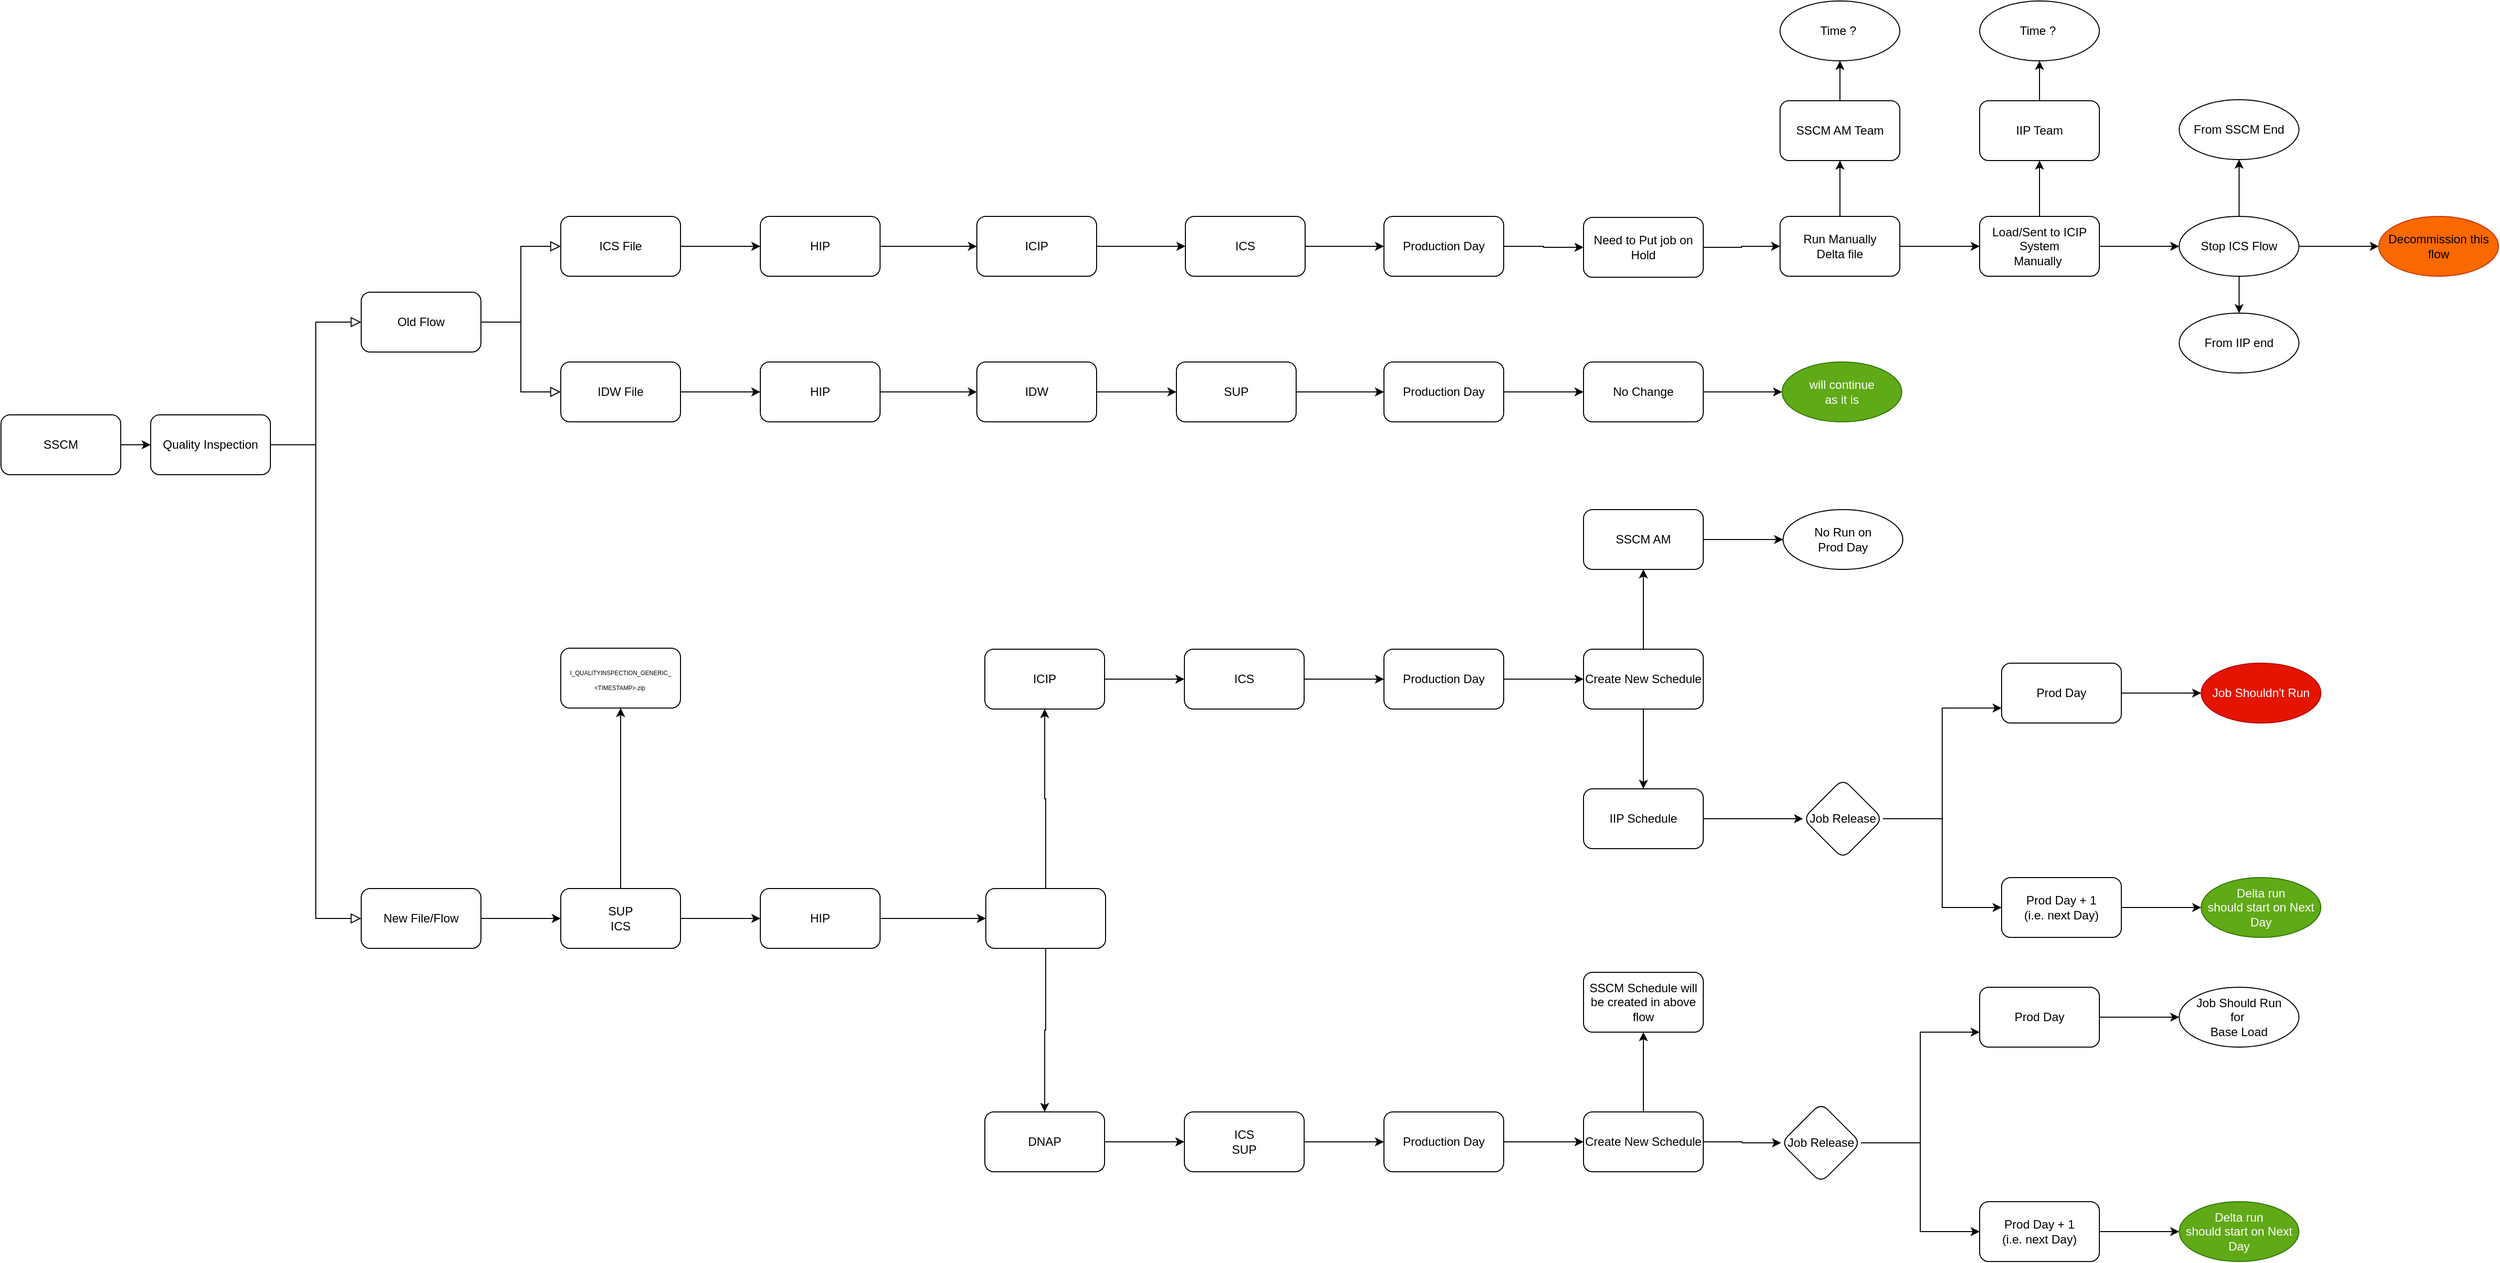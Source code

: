 <mxfile version="20.2.5" type="github">
  <diagram id="C5RBs43oDa-KdzZeNtuy" name="Quality_inspection">
    <mxGraphModel dx="1100" dy="548" grid="1" gridSize="10" guides="1" tooltips="1" connect="1" arrows="1" fold="1" page="1" pageScale="1" pageWidth="3300" pageHeight="4681" math="0" shadow="0">
      <root>
        <mxCell id="WIyWlLk6GJQsqaUBKTNV-0" />
        <mxCell id="WIyWlLk6GJQsqaUBKTNV-1" parent="WIyWlLk6GJQsqaUBKTNV-0" />
        <mxCell id="WIyWlLk6GJQsqaUBKTNV-2" value="" style="rounded=0;html=1;jettySize=auto;orthogonalLoop=1;fontSize=11;endArrow=block;endFill=0;endSize=8;strokeWidth=1;shadow=0;labelBackgroundColor=none;edgeStyle=orthogonalEdgeStyle;entryX=0;entryY=0.5;entryDx=0;entryDy=0;exitX=1;exitY=0.5;exitDx=0;exitDy=0;" parent="WIyWlLk6GJQsqaUBKTNV-1" source="Ds7rXdiiASAdY5Jr4DOG-14" target="Ds7rXdiiASAdY5Jr4DOG-3" edge="1">
          <mxGeometry relative="1" as="geometry">
            <mxPoint x="586" y="447" as="sourcePoint" />
            <mxPoint x="626" y="372" as="targetPoint" />
          </mxGeometry>
        </mxCell>
        <mxCell id="WIyWlLk6GJQsqaUBKTNV-3" value="SSCM" style="rounded=1;whiteSpace=wrap;html=1;fontSize=12;glass=0;strokeWidth=1;shadow=0;" parent="WIyWlLk6GJQsqaUBKTNV-1" vertex="1">
          <mxGeometry x="286" y="525" width="120" height="60" as="geometry" />
        </mxCell>
        <mxCell id="Ds7rXdiiASAdY5Jr4DOG-0" value="" style="rounded=0;html=1;jettySize=auto;orthogonalLoop=1;fontSize=11;endArrow=block;endFill=0;endSize=8;strokeWidth=1;shadow=0;labelBackgroundColor=none;edgeStyle=orthogonalEdgeStyle;entryX=0;entryY=0.5;entryDx=0;entryDy=0;exitX=1;exitY=0.5;exitDx=0;exitDy=0;" edge="1" parent="WIyWlLk6GJQsqaUBKTNV-1" source="Ds7rXdiiASAdY5Jr4DOG-8" target="Ds7rXdiiASAdY5Jr4DOG-14">
          <mxGeometry relative="1" as="geometry">
            <mxPoint x="586" y="500" as="sourcePoint" />
            <mxPoint x="626" y="570" as="targetPoint" />
          </mxGeometry>
        </mxCell>
        <mxCell id="Ds7rXdiiASAdY5Jr4DOG-11" style="edgeStyle=orthogonalEdgeStyle;rounded=0;orthogonalLoop=1;jettySize=auto;html=1;exitX=1;exitY=0.5;exitDx=0;exitDy=0;entryX=0;entryY=0.5;entryDx=0;entryDy=0;" edge="1" parent="WIyWlLk6GJQsqaUBKTNV-1" source="Ds7rXdiiASAdY5Jr4DOG-125" target="Ds7rXdiiASAdY5Jr4DOG-19">
          <mxGeometry relative="1" as="geometry">
            <mxPoint x="1251" y="502" as="targetPoint" />
          </mxGeometry>
        </mxCell>
        <mxCell id="Ds7rXdiiASAdY5Jr4DOG-126" value="" style="edgeStyle=orthogonalEdgeStyle;rounded=0;orthogonalLoop=1;jettySize=auto;html=1;fontSize=6;" edge="1" parent="WIyWlLk6GJQsqaUBKTNV-1" source="Ds7rXdiiASAdY5Jr4DOG-1" target="Ds7rXdiiASAdY5Jr4DOG-125">
          <mxGeometry relative="1" as="geometry" />
        </mxCell>
        <mxCell id="Ds7rXdiiASAdY5Jr4DOG-1" value="IDW File" style="rounded=1;whiteSpace=wrap;html=1;" vertex="1" parent="WIyWlLk6GJQsqaUBKTNV-1">
          <mxGeometry x="847" y="472" width="120" height="60" as="geometry" />
        </mxCell>
        <mxCell id="Ds7rXdiiASAdY5Jr4DOG-124" value="" style="edgeStyle=orthogonalEdgeStyle;rounded=0;orthogonalLoop=1;jettySize=auto;html=1;fontSize=6;" edge="1" parent="WIyWlLk6GJQsqaUBKTNV-1" source="Ds7rXdiiASAdY5Jr4DOG-3" target="Ds7rXdiiASAdY5Jr4DOG-123">
          <mxGeometry relative="1" as="geometry" />
        </mxCell>
        <mxCell id="Ds7rXdiiASAdY5Jr4DOG-3" value="ICS File" style="rounded=1;whiteSpace=wrap;html=1;" vertex="1" parent="WIyWlLk6GJQsqaUBKTNV-1">
          <mxGeometry x="847" y="326" width="120" height="60" as="geometry" />
        </mxCell>
        <mxCell id="Ds7rXdiiASAdY5Jr4DOG-5" value="" style="rounded=0;html=1;jettySize=auto;orthogonalLoop=1;fontSize=11;endArrow=block;endFill=0;endSize=8;strokeWidth=1;shadow=0;labelBackgroundColor=none;edgeStyle=orthogonalEdgeStyle;entryX=0;entryY=0.5;entryDx=0;entryDy=0;exitX=1;exitY=0.5;exitDx=0;exitDy=0;" edge="1" parent="WIyWlLk6GJQsqaUBKTNV-1" target="Ds7rXdiiASAdY5Jr4DOG-6" source="Ds7rXdiiASAdY5Jr4DOG-8">
          <mxGeometry relative="1" as="geometry">
            <mxPoint x="586" y="500" as="sourcePoint" />
            <mxPoint x="634" y="710" as="targetPoint" />
          </mxGeometry>
        </mxCell>
        <mxCell id="Ds7rXdiiASAdY5Jr4DOG-57" value="" style="edgeStyle=orthogonalEdgeStyle;rounded=0;orthogonalLoop=1;jettySize=auto;html=1;exitX=0.5;exitY=0;exitDx=0;exitDy=0;" edge="1" parent="WIyWlLk6GJQsqaUBKTNV-1" source="Ds7rXdiiASAdY5Jr4DOG-58" target="Ds7rXdiiASAdY5Jr4DOG-56">
          <mxGeometry relative="1" as="geometry" />
        </mxCell>
        <mxCell id="Ds7rXdiiASAdY5Jr4DOG-59" value="" style="edgeStyle=orthogonalEdgeStyle;rounded=0;orthogonalLoop=1;jettySize=auto;html=1;fontSize=6;" edge="1" parent="WIyWlLk6GJQsqaUBKTNV-1" source="Ds7rXdiiASAdY5Jr4DOG-6" target="Ds7rXdiiASAdY5Jr4DOG-58">
          <mxGeometry relative="1" as="geometry" />
        </mxCell>
        <mxCell id="Ds7rXdiiASAdY5Jr4DOG-6" value="New File/Flow" style="rounded=1;whiteSpace=wrap;html=1;" vertex="1" parent="WIyWlLk6GJQsqaUBKTNV-1">
          <mxGeometry x="647" y="1000" width="120" height="60" as="geometry" />
        </mxCell>
        <mxCell id="Ds7rXdiiASAdY5Jr4DOG-8" value="Quality Inspection" style="rounded=1;whiteSpace=wrap;html=1;fontSize=12;glass=0;strokeWidth=1;shadow=0;" vertex="1" parent="WIyWlLk6GJQsqaUBKTNV-1">
          <mxGeometry x="436" y="525" width="120" height="60" as="geometry" />
        </mxCell>
        <mxCell id="Ds7rXdiiASAdY5Jr4DOG-12" value="" style="endArrow=classic;html=1;rounded=0;exitX=1;exitY=0.5;exitDx=0;exitDy=0;entryX=0;entryY=0.5;entryDx=0;entryDy=0;" edge="1" parent="WIyWlLk6GJQsqaUBKTNV-1" source="Ds7rXdiiASAdY5Jr4DOG-123" target="Ds7rXdiiASAdY5Jr4DOG-16">
          <mxGeometry width="50" height="50" relative="1" as="geometry">
            <mxPoint x="1194" y="450" as="sourcePoint" />
            <mxPoint x="1254" y="356" as="targetPoint" />
          </mxGeometry>
        </mxCell>
        <mxCell id="Ds7rXdiiASAdY5Jr4DOG-13" value="" style="endArrow=classic;html=1;rounded=0;exitX=1;exitY=0.5;exitDx=0;exitDy=0;entryX=0;entryY=0.5;entryDx=0;entryDy=0;" edge="1" parent="WIyWlLk6GJQsqaUBKTNV-1" source="WIyWlLk6GJQsqaUBKTNV-3" target="Ds7rXdiiASAdY5Jr4DOG-8">
          <mxGeometry width="50" height="50" relative="1" as="geometry">
            <mxPoint x="406" y="579" as="sourcePoint" />
            <mxPoint x="836" y="453" as="targetPoint" />
          </mxGeometry>
        </mxCell>
        <mxCell id="Ds7rXdiiASAdY5Jr4DOG-14" value="Old Flow" style="rounded=1;whiteSpace=wrap;html=1;" vertex="1" parent="WIyWlLk6GJQsqaUBKTNV-1">
          <mxGeometry x="647" y="402" width="120" height="60" as="geometry" />
        </mxCell>
        <mxCell id="Ds7rXdiiASAdY5Jr4DOG-15" value="" style="rounded=0;html=1;jettySize=auto;orthogonalLoop=1;fontSize=11;endArrow=block;endFill=0;endSize=8;strokeWidth=1;shadow=0;labelBackgroundColor=none;edgeStyle=orthogonalEdgeStyle;entryX=0;entryY=0.5;entryDx=0;entryDy=0;exitX=1;exitY=0.5;exitDx=0;exitDy=0;" edge="1" parent="WIyWlLk6GJQsqaUBKTNV-1" source="Ds7rXdiiASAdY5Jr4DOG-14" target="Ds7rXdiiASAdY5Jr4DOG-1">
          <mxGeometry relative="1" as="geometry">
            <mxPoint x="746" y="442" as="sourcePoint" />
            <mxPoint x="827" y="392" as="targetPoint" />
          </mxGeometry>
        </mxCell>
        <mxCell id="Ds7rXdiiASAdY5Jr4DOG-23" style="edgeStyle=orthogonalEdgeStyle;rounded=0;orthogonalLoop=1;jettySize=auto;html=1;exitX=1;exitY=0.5;exitDx=0;exitDy=0;entryX=0;entryY=0.5;entryDx=0;entryDy=0;" edge="1" parent="WIyWlLk6GJQsqaUBKTNV-1" source="Ds7rXdiiASAdY5Jr4DOG-16" target="Ds7rXdiiASAdY5Jr4DOG-20">
          <mxGeometry relative="1" as="geometry" />
        </mxCell>
        <mxCell id="Ds7rXdiiASAdY5Jr4DOG-16" value="ICIP" style="rounded=1;whiteSpace=wrap;html=1;" vertex="1" parent="WIyWlLk6GJQsqaUBKTNV-1">
          <mxGeometry x="1264" y="326" width="120" height="60" as="geometry" />
        </mxCell>
        <mxCell id="Ds7rXdiiASAdY5Jr4DOG-49" value="" style="edgeStyle=orthogonalEdgeStyle;rounded=0;orthogonalLoop=1;jettySize=auto;html=1;" edge="1" parent="WIyWlLk6GJQsqaUBKTNV-1" source="Ds7rXdiiASAdY5Jr4DOG-19" target="Ds7rXdiiASAdY5Jr4DOG-48">
          <mxGeometry relative="1" as="geometry" />
        </mxCell>
        <mxCell id="Ds7rXdiiASAdY5Jr4DOG-19" value="IDW" style="rounded=1;whiteSpace=wrap;html=1;" vertex="1" parent="WIyWlLk6GJQsqaUBKTNV-1">
          <mxGeometry x="1264" y="472" width="120" height="60" as="geometry" />
        </mxCell>
        <mxCell id="Ds7rXdiiASAdY5Jr4DOG-24" style="edgeStyle=orthogonalEdgeStyle;rounded=0;orthogonalLoop=1;jettySize=auto;html=1;exitX=1;exitY=0.5;exitDx=0;exitDy=0;" edge="1" parent="WIyWlLk6GJQsqaUBKTNV-1" source="Ds7rXdiiASAdY5Jr4DOG-90" target="Ds7rXdiiASAdY5Jr4DOG-26">
          <mxGeometry relative="1" as="geometry">
            <mxPoint x="1672" y="355" as="targetPoint" />
          </mxGeometry>
        </mxCell>
        <mxCell id="Ds7rXdiiASAdY5Jr4DOG-89" value="" style="edgeStyle=orthogonalEdgeStyle;rounded=0;orthogonalLoop=1;jettySize=auto;html=1;fontSize=6;" edge="1" parent="WIyWlLk6GJQsqaUBKTNV-1" source="Ds7rXdiiASAdY5Jr4DOG-20" target="Ds7rXdiiASAdY5Jr4DOG-88">
          <mxGeometry relative="1" as="geometry" />
        </mxCell>
        <mxCell id="Ds7rXdiiASAdY5Jr4DOG-20" value="ICS" style="rounded=1;whiteSpace=wrap;html=1;" vertex="1" parent="WIyWlLk6GJQsqaUBKTNV-1">
          <mxGeometry x="1473" y="326" width="120" height="60" as="geometry" />
        </mxCell>
        <mxCell id="Ds7rXdiiASAdY5Jr4DOG-28" style="edgeStyle=orthogonalEdgeStyle;rounded=0;orthogonalLoop=1;jettySize=auto;html=1;" edge="1" parent="WIyWlLk6GJQsqaUBKTNV-1" source="Ds7rXdiiASAdY5Jr4DOG-26">
          <mxGeometry relative="1" as="geometry">
            <mxPoint x="2129" y="260" as="targetPoint" />
          </mxGeometry>
        </mxCell>
        <mxCell id="Ds7rXdiiASAdY5Jr4DOG-32" value="" style="edgeStyle=orthogonalEdgeStyle;rounded=0;orthogonalLoop=1;jettySize=auto;html=1;" edge="1" parent="WIyWlLk6GJQsqaUBKTNV-1" source="Ds7rXdiiASAdY5Jr4DOG-26" target="Ds7rXdiiASAdY5Jr4DOG-31">
          <mxGeometry relative="1" as="geometry" />
        </mxCell>
        <mxCell id="Ds7rXdiiASAdY5Jr4DOG-34" value="" style="edgeStyle=orthogonalEdgeStyle;rounded=0;orthogonalLoop=1;jettySize=auto;html=1;" edge="1" parent="WIyWlLk6GJQsqaUBKTNV-1" source="Ds7rXdiiASAdY5Jr4DOG-26" target="Ds7rXdiiASAdY5Jr4DOG-33">
          <mxGeometry relative="1" as="geometry" />
        </mxCell>
        <mxCell id="Ds7rXdiiASAdY5Jr4DOG-26" value="Run Manually&lt;br&gt;Delta file" style="rounded=1;whiteSpace=wrap;html=1;" vertex="1" parent="WIyWlLk6GJQsqaUBKTNV-1">
          <mxGeometry x="2069" y="326" width="120" height="60" as="geometry" />
        </mxCell>
        <mxCell id="Ds7rXdiiASAdY5Jr4DOG-27" value="" style="endArrow=classic;html=1;rounded=0;exitX=1;exitY=0.5;exitDx=0;exitDy=0;" edge="1" parent="WIyWlLk6GJQsqaUBKTNV-1" source="Ds7rXdiiASAdY5Jr4DOG-26">
          <mxGeometry width="50" height="50" relative="1" as="geometry">
            <mxPoint x="2208" y="520" as="sourcePoint" />
            <mxPoint x="2288" y="356" as="targetPoint" />
          </mxGeometry>
        </mxCell>
        <mxCell id="Ds7rXdiiASAdY5Jr4DOG-55" value="" style="edgeStyle=orthogonalEdgeStyle;rounded=0;orthogonalLoop=1;jettySize=auto;html=1;" edge="1" parent="WIyWlLk6GJQsqaUBKTNV-1" source="Ds7rXdiiASAdY5Jr4DOG-31" target="Ds7rXdiiASAdY5Jr4DOG-54">
          <mxGeometry relative="1" as="geometry" />
        </mxCell>
        <mxCell id="Ds7rXdiiASAdY5Jr4DOG-31" value="SSCM AM Team" style="whiteSpace=wrap;html=1;rounded=1;" vertex="1" parent="WIyWlLk6GJQsqaUBKTNV-1">
          <mxGeometry x="2069" y="210" width="120" height="60" as="geometry" />
        </mxCell>
        <mxCell id="Ds7rXdiiASAdY5Jr4DOG-38" value="" style="edgeStyle=orthogonalEdgeStyle;rounded=0;orthogonalLoop=1;jettySize=auto;html=1;" edge="1" parent="WIyWlLk6GJQsqaUBKTNV-1" source="Ds7rXdiiASAdY5Jr4DOG-33" target="Ds7rXdiiASAdY5Jr4DOG-37">
          <mxGeometry relative="1" as="geometry" />
        </mxCell>
        <mxCell id="Ds7rXdiiASAdY5Jr4DOG-41" value="" style="edgeStyle=orthogonalEdgeStyle;rounded=0;orthogonalLoop=1;jettySize=auto;html=1;" edge="1" parent="WIyWlLk6GJQsqaUBKTNV-1" source="Ds7rXdiiASAdY5Jr4DOG-33" target="Ds7rXdiiASAdY5Jr4DOG-40">
          <mxGeometry relative="1" as="geometry" />
        </mxCell>
        <mxCell id="Ds7rXdiiASAdY5Jr4DOG-33" value="Load/Sent to ICIP System&lt;br&gt;Manually&amp;nbsp;" style="whiteSpace=wrap;html=1;rounded=1;" vertex="1" parent="WIyWlLk6GJQsqaUBKTNV-1">
          <mxGeometry x="2269" y="326" width="120" height="60" as="geometry" />
        </mxCell>
        <mxCell id="Ds7rXdiiASAdY5Jr4DOG-53" value="" style="edgeStyle=orthogonalEdgeStyle;rounded=0;orthogonalLoop=1;jettySize=auto;html=1;" edge="1" parent="WIyWlLk6GJQsqaUBKTNV-1" source="Ds7rXdiiASAdY5Jr4DOG-37" target="Ds7rXdiiASAdY5Jr4DOG-52">
          <mxGeometry relative="1" as="geometry" />
        </mxCell>
        <mxCell id="Ds7rXdiiASAdY5Jr4DOG-37" value="IIP Team" style="whiteSpace=wrap;html=1;rounded=1;" vertex="1" parent="WIyWlLk6GJQsqaUBKTNV-1">
          <mxGeometry x="2269" y="210" width="120" height="60" as="geometry" />
        </mxCell>
        <mxCell id="Ds7rXdiiASAdY5Jr4DOG-43" value="" style="edgeStyle=orthogonalEdgeStyle;rounded=0;orthogonalLoop=1;jettySize=auto;html=1;" edge="1" parent="WIyWlLk6GJQsqaUBKTNV-1" source="Ds7rXdiiASAdY5Jr4DOG-40" target="Ds7rXdiiASAdY5Jr4DOG-42">
          <mxGeometry relative="1" as="geometry" />
        </mxCell>
        <mxCell id="Ds7rXdiiASAdY5Jr4DOG-45" value="" style="edgeStyle=orthogonalEdgeStyle;rounded=0;orthogonalLoop=1;jettySize=auto;html=1;" edge="1" parent="WIyWlLk6GJQsqaUBKTNV-1" source="Ds7rXdiiASAdY5Jr4DOG-40" target="Ds7rXdiiASAdY5Jr4DOG-44">
          <mxGeometry relative="1" as="geometry" />
        </mxCell>
        <mxCell id="Ds7rXdiiASAdY5Jr4DOG-47" value="" style="edgeStyle=orthogonalEdgeStyle;rounded=0;orthogonalLoop=1;jettySize=auto;html=1;" edge="1" parent="WIyWlLk6GJQsqaUBKTNV-1" source="Ds7rXdiiASAdY5Jr4DOG-40" target="Ds7rXdiiASAdY5Jr4DOG-46">
          <mxGeometry relative="1" as="geometry" />
        </mxCell>
        <mxCell id="Ds7rXdiiASAdY5Jr4DOG-40" value="Stop ICS Flow" style="ellipse;whiteSpace=wrap;html=1;rounded=1;" vertex="1" parent="WIyWlLk6GJQsqaUBKTNV-1">
          <mxGeometry x="2469" y="326" width="120" height="60" as="geometry" />
        </mxCell>
        <mxCell id="Ds7rXdiiASAdY5Jr4DOG-42" value="From IIP end" style="ellipse;whiteSpace=wrap;html=1;rounded=1;" vertex="1" parent="WIyWlLk6GJQsqaUBKTNV-1">
          <mxGeometry x="2469" y="423" width="120" height="60" as="geometry" />
        </mxCell>
        <mxCell id="Ds7rXdiiASAdY5Jr4DOG-44" value="From SSCM End" style="ellipse;whiteSpace=wrap;html=1;rounded=1;" vertex="1" parent="WIyWlLk6GJQsqaUBKTNV-1">
          <mxGeometry x="2469" y="209" width="120" height="60" as="geometry" />
        </mxCell>
        <mxCell id="Ds7rXdiiASAdY5Jr4DOG-46" value="Decommission this flow" style="ellipse;whiteSpace=wrap;html=1;rounded=1;fillColor=#fa6800;fontColor=#000000;strokeColor=#C73500;" vertex="1" parent="WIyWlLk6GJQsqaUBKTNV-1">
          <mxGeometry x="2669" y="326" width="120" height="60" as="geometry" />
        </mxCell>
        <mxCell id="Ds7rXdiiASAdY5Jr4DOG-51" value="" style="edgeStyle=orthogonalEdgeStyle;rounded=0;orthogonalLoop=1;jettySize=auto;html=1;exitX=1;exitY=0.5;exitDx=0;exitDy=0;" edge="1" parent="WIyWlLk6GJQsqaUBKTNV-1" source="Ds7rXdiiASAdY5Jr4DOG-96" target="Ds7rXdiiASAdY5Jr4DOG-50">
          <mxGeometry relative="1" as="geometry" />
        </mxCell>
        <mxCell id="Ds7rXdiiASAdY5Jr4DOG-95" value="" style="edgeStyle=orthogonalEdgeStyle;rounded=0;orthogonalLoop=1;jettySize=auto;html=1;fontSize=6;" edge="1" parent="WIyWlLk6GJQsqaUBKTNV-1" source="Ds7rXdiiASAdY5Jr4DOG-48" target="Ds7rXdiiASAdY5Jr4DOG-94">
          <mxGeometry relative="1" as="geometry" />
        </mxCell>
        <mxCell id="Ds7rXdiiASAdY5Jr4DOG-48" value="SUP" style="whiteSpace=wrap;html=1;rounded=1;" vertex="1" parent="WIyWlLk6GJQsqaUBKTNV-1">
          <mxGeometry x="1464" y="472" width="120" height="60" as="geometry" />
        </mxCell>
        <mxCell id="Ds7rXdiiASAdY5Jr4DOG-50" value="will continue &lt;br&gt;as it is" style="ellipse;whiteSpace=wrap;html=1;rounded=1;fillColor=#60a917;fontColor=#ffffff;strokeColor=#2D7600;" vertex="1" parent="WIyWlLk6GJQsqaUBKTNV-1">
          <mxGeometry x="2071" y="472" width="120" height="60" as="geometry" />
        </mxCell>
        <mxCell id="Ds7rXdiiASAdY5Jr4DOG-52" value="Time ?&amp;nbsp;" style="ellipse;whiteSpace=wrap;html=1;rounded=1;" vertex="1" parent="WIyWlLk6GJQsqaUBKTNV-1">
          <mxGeometry x="2269" y="110" width="120" height="60" as="geometry" />
        </mxCell>
        <mxCell id="Ds7rXdiiASAdY5Jr4DOG-54" value="Time ?&amp;nbsp;" style="ellipse;whiteSpace=wrap;html=1;rounded=1;" vertex="1" parent="WIyWlLk6GJQsqaUBKTNV-1">
          <mxGeometry x="2069" y="110" width="120" height="60" as="geometry" />
        </mxCell>
        <mxCell id="Ds7rXdiiASAdY5Jr4DOG-56" value="&lt;span&gt;&lt;font style=&quot;font-size: 6px;&quot;&gt;I_QUALITYINSPECTION_GENERIC_&lt;br&gt;&amp;lt;TIMESTAMP&amp;gt;.zip&amp;nbsp;&lt;/font&gt;&lt;/span&gt;" style="whiteSpace=wrap;html=1;rounded=1;" vertex="1" parent="WIyWlLk6GJQsqaUBKTNV-1">
          <mxGeometry x="847" y="759" width="120" height="60" as="geometry" />
        </mxCell>
        <mxCell id="Ds7rXdiiASAdY5Jr4DOG-63" value="" style="edgeStyle=orthogonalEdgeStyle;rounded=0;orthogonalLoop=1;jettySize=auto;html=1;fontSize=6;exitX=1;exitY=0.5;exitDx=0;exitDy=0;entryX=0;entryY=0.5;entryDx=0;entryDy=0;" edge="1" parent="WIyWlLk6GJQsqaUBKTNV-1" source="Ds7rXdiiASAdY5Jr4DOG-127" target="Ds7rXdiiASAdY5Jr4DOG-129">
          <mxGeometry relative="1" as="geometry">
            <mxPoint x="1293.067" y="1031.067" as="targetPoint" />
          </mxGeometry>
        </mxCell>
        <mxCell id="Ds7rXdiiASAdY5Jr4DOG-128" value="" style="edgeStyle=orthogonalEdgeStyle;rounded=0;orthogonalLoop=1;jettySize=auto;html=1;fontSize=6;" edge="1" parent="WIyWlLk6GJQsqaUBKTNV-1" source="Ds7rXdiiASAdY5Jr4DOG-58" target="Ds7rXdiiASAdY5Jr4DOG-127">
          <mxGeometry relative="1" as="geometry" />
        </mxCell>
        <mxCell id="Ds7rXdiiASAdY5Jr4DOG-58" value="SUP&lt;br&gt;ICS" style="whiteSpace=wrap;html=1;rounded=1;" vertex="1" parent="WIyWlLk6GJQsqaUBKTNV-1">
          <mxGeometry x="847" y="1000" width="120" height="60" as="geometry" />
        </mxCell>
        <mxCell id="Ds7rXdiiASAdY5Jr4DOG-65" value="" style="edgeStyle=orthogonalEdgeStyle;rounded=0;orthogonalLoop=1;jettySize=auto;html=1;fontSize=6;exitX=0.5;exitY=0;exitDx=0;exitDy=0;" edge="1" parent="WIyWlLk6GJQsqaUBKTNV-1" source="Ds7rXdiiASAdY5Jr4DOG-129" target="Ds7rXdiiASAdY5Jr4DOG-64">
          <mxGeometry relative="1" as="geometry">
            <mxPoint x="1333.067" y="991.067" as="sourcePoint" />
          </mxGeometry>
        </mxCell>
        <mxCell id="Ds7rXdiiASAdY5Jr4DOG-67" value="" style="edgeStyle=orthogonalEdgeStyle;rounded=0;orthogonalLoop=1;jettySize=auto;html=1;fontSize=6;exitX=0.5;exitY=1;exitDx=0;exitDy=0;" edge="1" parent="WIyWlLk6GJQsqaUBKTNV-1" source="Ds7rXdiiASAdY5Jr4DOG-129" target="Ds7rXdiiASAdY5Jr4DOG-66">
          <mxGeometry relative="1" as="geometry">
            <mxPoint x="1333.067" y="1070.933" as="sourcePoint" />
          </mxGeometry>
        </mxCell>
        <mxCell id="Ds7rXdiiASAdY5Jr4DOG-71" value="" style="edgeStyle=orthogonalEdgeStyle;rounded=0;orthogonalLoop=1;jettySize=auto;html=1;fontSize=6;" edge="1" parent="WIyWlLk6GJQsqaUBKTNV-1" source="Ds7rXdiiASAdY5Jr4DOG-64" target="Ds7rXdiiASAdY5Jr4DOG-70">
          <mxGeometry relative="1" as="geometry" />
        </mxCell>
        <mxCell id="Ds7rXdiiASAdY5Jr4DOG-64" value="ICIP" style="whiteSpace=wrap;html=1;rounded=1;" vertex="1" parent="WIyWlLk6GJQsqaUBKTNV-1">
          <mxGeometry x="1272" y="760" width="120" height="60" as="geometry" />
        </mxCell>
        <mxCell id="Ds7rXdiiASAdY5Jr4DOG-69" value="" style="edgeStyle=orthogonalEdgeStyle;rounded=0;orthogonalLoop=1;jettySize=auto;html=1;fontSize=6;" edge="1" parent="WIyWlLk6GJQsqaUBKTNV-1" source="Ds7rXdiiASAdY5Jr4DOG-66" target="Ds7rXdiiASAdY5Jr4DOG-68">
          <mxGeometry relative="1" as="geometry" />
        </mxCell>
        <mxCell id="Ds7rXdiiASAdY5Jr4DOG-66" value="DNAP" style="whiteSpace=wrap;html=1;rounded=1;" vertex="1" parent="WIyWlLk6GJQsqaUBKTNV-1">
          <mxGeometry x="1272" y="1224" width="120" height="60" as="geometry" />
        </mxCell>
        <mxCell id="Ds7rXdiiASAdY5Jr4DOG-73" value="" style="edgeStyle=orthogonalEdgeStyle;rounded=0;orthogonalLoop=1;jettySize=auto;html=1;fontSize=6;" edge="1" parent="WIyWlLk6GJQsqaUBKTNV-1" source="Ds7rXdiiASAdY5Jr4DOG-68" target="Ds7rXdiiASAdY5Jr4DOG-72">
          <mxGeometry relative="1" as="geometry" />
        </mxCell>
        <mxCell id="Ds7rXdiiASAdY5Jr4DOG-68" value="ICS&lt;br&gt;SUP" style="whiteSpace=wrap;html=1;rounded=1;" vertex="1" parent="WIyWlLk6GJQsqaUBKTNV-1">
          <mxGeometry x="1472" y="1224" width="120" height="60" as="geometry" />
        </mxCell>
        <mxCell id="Ds7rXdiiASAdY5Jr4DOG-75" value="" style="edgeStyle=orthogonalEdgeStyle;rounded=0;orthogonalLoop=1;jettySize=auto;html=1;fontSize=6;" edge="1" parent="WIyWlLk6GJQsqaUBKTNV-1" source="Ds7rXdiiASAdY5Jr4DOG-70" target="Ds7rXdiiASAdY5Jr4DOG-74">
          <mxGeometry relative="1" as="geometry" />
        </mxCell>
        <mxCell id="Ds7rXdiiASAdY5Jr4DOG-70" value="ICS" style="whiteSpace=wrap;html=1;rounded=1;" vertex="1" parent="WIyWlLk6GJQsqaUBKTNV-1">
          <mxGeometry x="1472" y="760" width="120" height="60" as="geometry" />
        </mxCell>
        <mxCell id="Ds7rXdiiASAdY5Jr4DOG-79" value="" style="edgeStyle=orthogonalEdgeStyle;rounded=0;orthogonalLoop=1;jettySize=auto;html=1;fontSize=6;" edge="1" parent="WIyWlLk6GJQsqaUBKTNV-1" source="Ds7rXdiiASAdY5Jr4DOG-72" target="Ds7rXdiiASAdY5Jr4DOG-78">
          <mxGeometry relative="1" as="geometry" />
        </mxCell>
        <mxCell id="Ds7rXdiiASAdY5Jr4DOG-72" value="Production Day" style="whiteSpace=wrap;html=1;rounded=1;" vertex="1" parent="WIyWlLk6GJQsqaUBKTNV-1">
          <mxGeometry x="1672" y="1224" width="120" height="60" as="geometry" />
        </mxCell>
        <mxCell id="Ds7rXdiiASAdY5Jr4DOG-77" value="" style="edgeStyle=orthogonalEdgeStyle;rounded=0;orthogonalLoop=1;jettySize=auto;html=1;fontSize=6;" edge="1" parent="WIyWlLk6GJQsqaUBKTNV-1" source="Ds7rXdiiASAdY5Jr4DOG-74" target="Ds7rXdiiASAdY5Jr4DOG-76">
          <mxGeometry relative="1" as="geometry" />
        </mxCell>
        <mxCell id="Ds7rXdiiASAdY5Jr4DOG-74" value="Production Day" style="whiteSpace=wrap;html=1;rounded=1;" vertex="1" parent="WIyWlLk6GJQsqaUBKTNV-1">
          <mxGeometry x="1672" y="760" width="120" height="60" as="geometry" />
        </mxCell>
        <mxCell id="Ds7rXdiiASAdY5Jr4DOG-81" value="" style="edgeStyle=orthogonalEdgeStyle;rounded=0;orthogonalLoop=1;jettySize=auto;html=1;fontSize=6;" edge="1" parent="WIyWlLk6GJQsqaUBKTNV-1" source="Ds7rXdiiASAdY5Jr4DOG-76" target="Ds7rXdiiASAdY5Jr4DOG-80">
          <mxGeometry relative="1" as="geometry" />
        </mxCell>
        <mxCell id="Ds7rXdiiASAdY5Jr4DOG-83" value="" style="edgeStyle=orthogonalEdgeStyle;rounded=0;orthogonalLoop=1;jettySize=auto;html=1;fontSize=6;" edge="1" parent="WIyWlLk6GJQsqaUBKTNV-1" source="Ds7rXdiiASAdY5Jr4DOG-76" target="Ds7rXdiiASAdY5Jr4DOG-82">
          <mxGeometry relative="1" as="geometry" />
        </mxCell>
        <mxCell id="Ds7rXdiiASAdY5Jr4DOG-76" value="Create New Schedule" style="whiteSpace=wrap;html=1;rounded=1;" vertex="1" parent="WIyWlLk6GJQsqaUBKTNV-1">
          <mxGeometry x="1872" y="760" width="120" height="60" as="geometry" />
        </mxCell>
        <mxCell id="Ds7rXdiiASAdY5Jr4DOG-109" value="" style="edgeStyle=orthogonalEdgeStyle;rounded=0;orthogonalLoop=1;jettySize=auto;html=1;fontSize=6;" edge="1" parent="WIyWlLk6GJQsqaUBKTNV-1" source="Ds7rXdiiASAdY5Jr4DOG-78" target="Ds7rXdiiASAdY5Jr4DOG-108">
          <mxGeometry relative="1" as="geometry" />
        </mxCell>
        <mxCell id="Ds7rXdiiASAdY5Jr4DOG-113" value="" style="edgeStyle=orthogonalEdgeStyle;rounded=0;orthogonalLoop=1;jettySize=auto;html=1;fontSize=6;entryX=0;entryY=0.5;entryDx=0;entryDy=0;" edge="1" parent="WIyWlLk6GJQsqaUBKTNV-1" source="Ds7rXdiiASAdY5Jr4DOG-78" target="Ds7rXdiiASAdY5Jr4DOG-116">
          <mxGeometry relative="1" as="geometry">
            <mxPoint x="2072" y="1254" as="targetPoint" />
          </mxGeometry>
        </mxCell>
        <mxCell id="Ds7rXdiiASAdY5Jr4DOG-78" value="Create New Schedule" style="whiteSpace=wrap;html=1;rounded=1;" vertex="1" parent="WIyWlLk6GJQsqaUBKTNV-1">
          <mxGeometry x="1872" y="1224" width="120" height="60" as="geometry" />
        </mxCell>
        <mxCell id="Ds7rXdiiASAdY5Jr4DOG-85" value="" style="edgeStyle=orthogonalEdgeStyle;rounded=0;orthogonalLoop=1;jettySize=auto;html=1;fontSize=6;" edge="1" parent="WIyWlLk6GJQsqaUBKTNV-1" source="Ds7rXdiiASAdY5Jr4DOG-80" target="Ds7rXdiiASAdY5Jr4DOG-84">
          <mxGeometry relative="1" as="geometry" />
        </mxCell>
        <mxCell id="Ds7rXdiiASAdY5Jr4DOG-80" value="SSCM AM" style="whiteSpace=wrap;html=1;rounded=1;" vertex="1" parent="WIyWlLk6GJQsqaUBKTNV-1">
          <mxGeometry x="1872" y="620" width="120" height="60" as="geometry" />
        </mxCell>
        <mxCell id="Ds7rXdiiASAdY5Jr4DOG-99" value="" style="edgeStyle=orthogonalEdgeStyle;rounded=0;orthogonalLoop=1;jettySize=auto;html=1;fontSize=6;" edge="1" parent="WIyWlLk6GJQsqaUBKTNV-1" source="Ds7rXdiiASAdY5Jr4DOG-82" target="Ds7rXdiiASAdY5Jr4DOG-98">
          <mxGeometry relative="1" as="geometry" />
        </mxCell>
        <mxCell id="Ds7rXdiiASAdY5Jr4DOG-82" value="IIP Schedule" style="whiteSpace=wrap;html=1;rounded=1;" vertex="1" parent="WIyWlLk6GJQsqaUBKTNV-1">
          <mxGeometry x="1872" y="900" width="120" height="60" as="geometry" />
        </mxCell>
        <mxCell id="Ds7rXdiiASAdY5Jr4DOG-84" value="No Run on &lt;br&gt;Prod Day" style="ellipse;whiteSpace=wrap;html=1;rounded=1;" vertex="1" parent="WIyWlLk6GJQsqaUBKTNV-1">
          <mxGeometry x="2072" y="620" width="120" height="60" as="geometry" />
        </mxCell>
        <mxCell id="Ds7rXdiiASAdY5Jr4DOG-91" value="" style="edgeStyle=orthogonalEdgeStyle;rounded=0;orthogonalLoop=1;jettySize=auto;html=1;fontSize=6;" edge="1" parent="WIyWlLk6GJQsqaUBKTNV-1" source="Ds7rXdiiASAdY5Jr4DOG-88" target="Ds7rXdiiASAdY5Jr4DOG-90">
          <mxGeometry relative="1" as="geometry" />
        </mxCell>
        <mxCell id="Ds7rXdiiASAdY5Jr4DOG-88" value="Production Day" style="whiteSpace=wrap;html=1;rounded=1;" vertex="1" parent="WIyWlLk6GJQsqaUBKTNV-1">
          <mxGeometry x="1672" y="326" width="120" height="60" as="geometry" />
        </mxCell>
        <mxCell id="Ds7rXdiiASAdY5Jr4DOG-90" value="Need to Put job on Hold" style="whiteSpace=wrap;html=1;rounded=1;" vertex="1" parent="WIyWlLk6GJQsqaUBKTNV-1">
          <mxGeometry x="1872" y="327" width="120" height="60" as="geometry" />
        </mxCell>
        <mxCell id="Ds7rXdiiASAdY5Jr4DOG-97" value="" style="edgeStyle=orthogonalEdgeStyle;rounded=0;orthogonalLoop=1;jettySize=auto;html=1;fontSize=6;" edge="1" parent="WIyWlLk6GJQsqaUBKTNV-1" source="Ds7rXdiiASAdY5Jr4DOG-94" target="Ds7rXdiiASAdY5Jr4DOG-96">
          <mxGeometry relative="1" as="geometry" />
        </mxCell>
        <mxCell id="Ds7rXdiiASAdY5Jr4DOG-94" value="Production Day" style="whiteSpace=wrap;html=1;rounded=1;" vertex="1" parent="WIyWlLk6GJQsqaUBKTNV-1">
          <mxGeometry x="1672" y="472" width="120" height="60" as="geometry" />
        </mxCell>
        <mxCell id="Ds7rXdiiASAdY5Jr4DOG-96" value="No Change" style="whiteSpace=wrap;html=1;rounded=1;" vertex="1" parent="WIyWlLk6GJQsqaUBKTNV-1">
          <mxGeometry x="1872" y="472" width="120" height="60" as="geometry" />
        </mxCell>
        <mxCell id="Ds7rXdiiASAdY5Jr4DOG-101" value="" style="edgeStyle=orthogonalEdgeStyle;rounded=0;orthogonalLoop=1;jettySize=auto;html=1;fontSize=6;entryX=0;entryY=0.75;entryDx=0;entryDy=0;" edge="1" parent="WIyWlLk6GJQsqaUBKTNV-1" source="Ds7rXdiiASAdY5Jr4DOG-98" target="Ds7rXdiiASAdY5Jr4DOG-100">
          <mxGeometry relative="1" as="geometry" />
        </mxCell>
        <mxCell id="Ds7rXdiiASAdY5Jr4DOG-103" value="" style="edgeStyle=orthogonalEdgeStyle;rounded=0;orthogonalLoop=1;jettySize=auto;html=1;fontSize=6;entryX=0;entryY=0.5;entryDx=0;entryDy=0;" edge="1" parent="WIyWlLk6GJQsqaUBKTNV-1" source="Ds7rXdiiASAdY5Jr4DOG-98" target="Ds7rXdiiASAdY5Jr4DOG-102">
          <mxGeometry relative="1" as="geometry" />
        </mxCell>
        <mxCell id="Ds7rXdiiASAdY5Jr4DOG-98" value="Job Release" style="rhombus;whiteSpace=wrap;html=1;rounded=1;" vertex="1" parent="WIyWlLk6GJQsqaUBKTNV-1">
          <mxGeometry x="2092" y="890" width="80" height="80" as="geometry" />
        </mxCell>
        <mxCell id="Ds7rXdiiASAdY5Jr4DOG-105" value="" style="edgeStyle=orthogonalEdgeStyle;rounded=0;orthogonalLoop=1;jettySize=auto;html=1;fontSize=6;" edge="1" parent="WIyWlLk6GJQsqaUBKTNV-1" source="Ds7rXdiiASAdY5Jr4DOG-100" target="Ds7rXdiiASAdY5Jr4DOG-104">
          <mxGeometry relative="1" as="geometry" />
        </mxCell>
        <mxCell id="Ds7rXdiiASAdY5Jr4DOG-100" value="Prod Day" style="whiteSpace=wrap;html=1;rounded=1;" vertex="1" parent="WIyWlLk6GJQsqaUBKTNV-1">
          <mxGeometry x="2291" y="774" width="120" height="60" as="geometry" />
        </mxCell>
        <mxCell id="Ds7rXdiiASAdY5Jr4DOG-107" value="" style="edgeStyle=orthogonalEdgeStyle;rounded=0;orthogonalLoop=1;jettySize=auto;html=1;fontSize=6;" edge="1" parent="WIyWlLk6GJQsqaUBKTNV-1" source="Ds7rXdiiASAdY5Jr4DOG-102" target="Ds7rXdiiASAdY5Jr4DOG-106">
          <mxGeometry relative="1" as="geometry" />
        </mxCell>
        <mxCell id="Ds7rXdiiASAdY5Jr4DOG-102" value="Prod Day + 1&lt;br&gt;(i.e. next Day)" style="whiteSpace=wrap;html=1;rounded=1;" vertex="1" parent="WIyWlLk6GJQsqaUBKTNV-1">
          <mxGeometry x="2291" y="989" width="120" height="60" as="geometry" />
        </mxCell>
        <mxCell id="Ds7rXdiiASAdY5Jr4DOG-104" value="Job Shouldn&#39;t Run" style="ellipse;whiteSpace=wrap;html=1;rounded=1;fillColor=#e51400;fontColor=#ffffff;strokeColor=#B20000;" vertex="1" parent="WIyWlLk6GJQsqaUBKTNV-1">
          <mxGeometry x="2491" y="774" width="120" height="60" as="geometry" />
        </mxCell>
        <mxCell id="Ds7rXdiiASAdY5Jr4DOG-106" value="Delta run &lt;br&gt;should start on Next Day" style="ellipse;whiteSpace=wrap;html=1;rounded=1;fillColor=#60a917;fontColor=#ffffff;strokeColor=#2D7600;" vertex="1" parent="WIyWlLk6GJQsqaUBKTNV-1">
          <mxGeometry x="2491" y="989" width="120" height="60" as="geometry" />
        </mxCell>
        <mxCell id="Ds7rXdiiASAdY5Jr4DOG-108" value="SSCM Schedule will be created in above flow" style="whiteSpace=wrap;html=1;rounded=1;" vertex="1" parent="WIyWlLk6GJQsqaUBKTNV-1">
          <mxGeometry x="1872" y="1084" width="120" height="60" as="geometry" />
        </mxCell>
        <mxCell id="Ds7rXdiiASAdY5Jr4DOG-114" value="" style="edgeStyle=orthogonalEdgeStyle;rounded=0;orthogonalLoop=1;jettySize=auto;html=1;fontSize=6;entryX=0;entryY=0.75;entryDx=0;entryDy=0;" edge="1" parent="WIyWlLk6GJQsqaUBKTNV-1" source="Ds7rXdiiASAdY5Jr4DOG-116" target="Ds7rXdiiASAdY5Jr4DOG-118">
          <mxGeometry relative="1" as="geometry" />
        </mxCell>
        <mxCell id="Ds7rXdiiASAdY5Jr4DOG-115" value="" style="edgeStyle=orthogonalEdgeStyle;rounded=0;orthogonalLoop=1;jettySize=auto;html=1;fontSize=6;entryX=0;entryY=0.5;entryDx=0;entryDy=0;" edge="1" parent="WIyWlLk6GJQsqaUBKTNV-1" source="Ds7rXdiiASAdY5Jr4DOG-116" target="Ds7rXdiiASAdY5Jr4DOG-120">
          <mxGeometry relative="1" as="geometry" />
        </mxCell>
        <mxCell id="Ds7rXdiiASAdY5Jr4DOG-116" value="Job Release" style="rhombus;whiteSpace=wrap;html=1;rounded=1;" vertex="1" parent="WIyWlLk6GJQsqaUBKTNV-1">
          <mxGeometry x="2070" y="1215" width="80" height="80" as="geometry" />
        </mxCell>
        <mxCell id="Ds7rXdiiASAdY5Jr4DOG-117" value="" style="edgeStyle=orthogonalEdgeStyle;rounded=0;orthogonalLoop=1;jettySize=auto;html=1;fontSize=6;" edge="1" parent="WIyWlLk6GJQsqaUBKTNV-1" source="Ds7rXdiiASAdY5Jr4DOG-118" target="Ds7rXdiiASAdY5Jr4DOG-121">
          <mxGeometry relative="1" as="geometry" />
        </mxCell>
        <mxCell id="Ds7rXdiiASAdY5Jr4DOG-118" value="Prod Day" style="whiteSpace=wrap;html=1;rounded=1;" vertex="1" parent="WIyWlLk6GJQsqaUBKTNV-1">
          <mxGeometry x="2269" y="1099" width="120" height="60" as="geometry" />
        </mxCell>
        <mxCell id="Ds7rXdiiASAdY5Jr4DOG-119" value="" style="edgeStyle=orthogonalEdgeStyle;rounded=0;orthogonalLoop=1;jettySize=auto;html=1;fontSize=6;" edge="1" parent="WIyWlLk6GJQsqaUBKTNV-1" source="Ds7rXdiiASAdY5Jr4DOG-120" target="Ds7rXdiiASAdY5Jr4DOG-122">
          <mxGeometry relative="1" as="geometry" />
        </mxCell>
        <mxCell id="Ds7rXdiiASAdY5Jr4DOG-120" value="Prod Day + 1&lt;br&gt;(i.e. next Day)" style="whiteSpace=wrap;html=1;rounded=1;" vertex="1" parent="WIyWlLk6GJQsqaUBKTNV-1">
          <mxGeometry x="2269" y="1314" width="120" height="60" as="geometry" />
        </mxCell>
        <mxCell id="Ds7rXdiiASAdY5Jr4DOG-121" value="Job Should Run&lt;br&gt;for&amp;nbsp;&lt;br&gt;Base Load" style="ellipse;whiteSpace=wrap;html=1;rounded=1;" vertex="1" parent="WIyWlLk6GJQsqaUBKTNV-1">
          <mxGeometry x="2469" y="1099" width="120" height="60" as="geometry" />
        </mxCell>
        <mxCell id="Ds7rXdiiASAdY5Jr4DOG-122" value="Delta run &lt;br&gt;should start on Next Day" style="ellipse;whiteSpace=wrap;html=1;rounded=1;fillColor=#60a917;fontColor=#ffffff;strokeColor=#2D7600;" vertex="1" parent="WIyWlLk6GJQsqaUBKTNV-1">
          <mxGeometry x="2469" y="1314" width="120" height="60" as="geometry" />
        </mxCell>
        <mxCell id="Ds7rXdiiASAdY5Jr4DOG-123" value="HIP" style="whiteSpace=wrap;html=1;rounded=1;" vertex="1" parent="WIyWlLk6GJQsqaUBKTNV-1">
          <mxGeometry x="1047" y="326" width="120" height="60" as="geometry" />
        </mxCell>
        <mxCell id="Ds7rXdiiASAdY5Jr4DOG-125" value="HIP" style="whiteSpace=wrap;html=1;rounded=1;" vertex="1" parent="WIyWlLk6GJQsqaUBKTNV-1">
          <mxGeometry x="1047" y="472" width="120" height="60" as="geometry" />
        </mxCell>
        <mxCell id="Ds7rXdiiASAdY5Jr4DOG-127" value="HIP" style="whiteSpace=wrap;html=1;rounded=1;" vertex="1" parent="WIyWlLk6GJQsqaUBKTNV-1">
          <mxGeometry x="1047" y="1000" width="120" height="60" as="geometry" />
        </mxCell>
        <mxCell id="Ds7rXdiiASAdY5Jr4DOG-129" value="" style="rounded=1;whiteSpace=wrap;html=1;fontSize=6;" vertex="1" parent="WIyWlLk6GJQsqaUBKTNV-1">
          <mxGeometry x="1273" y="1000" width="120" height="60" as="geometry" />
        </mxCell>
      </root>
    </mxGraphModel>
  </diagram>
</mxfile>
